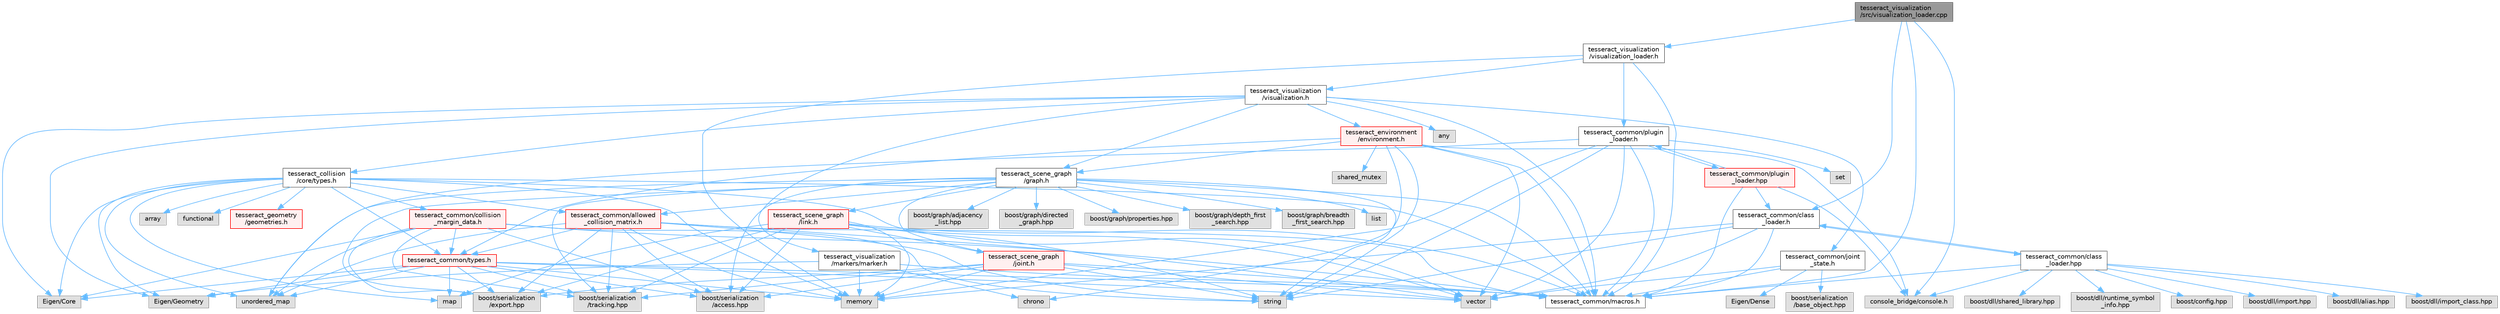 digraph "tesseract_visualization/src/visualization_loader.cpp"
{
 // LATEX_PDF_SIZE
  bgcolor="transparent";
  edge [fontname=Helvetica,fontsize=10,labelfontname=Helvetica,labelfontsize=10];
  node [fontname=Helvetica,fontsize=10,shape=box,height=0.2,width=0.4];
  Node1 [label="tesseract_visualization\l/src/visualization_loader.cpp",height=0.2,width=0.4,color="gray40", fillcolor="grey60", style="filled", fontcolor="black",tooltip=" "];
  Node1 -> Node2 [color="steelblue1",style="solid"];
  Node2 [label="tesseract_common/macros.h",height=0.2,width=0.4,color="grey40", fillcolor="white", style="filled",URL="$de/d3c/macros_8h.html",tooltip="Common Tesseract Macros."];
  Node1 -> Node3 [color="steelblue1",style="solid"];
  Node3 [label="console_bridge/console.h",height=0.2,width=0.4,color="grey60", fillcolor="#E0E0E0", style="filled",tooltip=" "];
  Node1 -> Node4 [color="steelblue1",style="solid"];
  Node4 [label="tesseract_visualization\l/visualization_loader.h",height=0.2,width=0.4,color="grey40", fillcolor="white", style="filled",URL="$da/d93/visualization__loader_8h.html",tooltip="Visualization Loader."];
  Node4 -> Node2 [color="steelblue1",style="solid"];
  Node4 -> Node5 [color="steelblue1",style="solid"];
  Node5 [label="memory",height=0.2,width=0.4,color="grey60", fillcolor="#E0E0E0", style="filled",tooltip=" "];
  Node4 -> Node6 [color="steelblue1",style="solid"];
  Node6 [label="tesseract_visualization\l/visualization.h",height=0.2,width=0.4,color="grey40", fillcolor="white", style="filled",URL="$d2/d02/visualization_8h.html",tooltip="Visualization Class."];
  Node6 -> Node2 [color="steelblue1",style="solid"];
  Node6 -> Node7 [color="steelblue1",style="solid"];
  Node7 [label="Eigen/Core",height=0.2,width=0.4,color="grey60", fillcolor="#E0E0E0", style="filled",tooltip=" "];
  Node6 -> Node8 [color="steelblue1",style="solid"];
  Node8 [label="Eigen/Geometry",height=0.2,width=0.4,color="grey60", fillcolor="#E0E0E0", style="filled",tooltip=" "];
  Node6 -> Node9 [color="steelblue1",style="solid"];
  Node9 [label="any",height=0.2,width=0.4,color="grey60", fillcolor="#E0E0E0", style="filled",tooltip=" "];
  Node6 -> Node10 [color="steelblue1",style="solid"];
  Node10 [label="tesseract_common/joint\l_state.h",height=0.2,width=0.4,color="grey40", fillcolor="white", style="filled",URL="$d4/dc4/joint__state_8h.html",tooltip="Tesseract Joint State."];
  Node10 -> Node2 [color="steelblue1",style="solid"];
  Node10 -> Node11 [color="steelblue1",style="solid"];
  Node11 [label="Eigen/Dense",height=0.2,width=0.4,color="grey60", fillcolor="#E0E0E0", style="filled",tooltip=" "];
  Node10 -> Node12 [color="steelblue1",style="solid"];
  Node12 [label="vector",height=0.2,width=0.4,color="grey60", fillcolor="#E0E0E0", style="filled",tooltip=" "];
  Node10 -> Node13 [color="steelblue1",style="solid"];
  Node13 [label="boost/serialization\l/base_object.hpp",height=0.2,width=0.4,color="grey60", fillcolor="#E0E0E0", style="filled",tooltip=" "];
  Node6 -> Node14 [color="steelblue1",style="solid"];
  Node14 [label="tesseract_collision\l/core/types.h",height=0.2,width=0.4,color="grey40", fillcolor="white", style="filled",URL="$d3/db3/tesseract__collision_2core_2include_2tesseract__collision_2core_2types_8h.html",tooltip="Tesseracts Collision Common Types."];
  Node14 -> Node2 [color="steelblue1",style="solid"];
  Node14 -> Node7 [color="steelblue1",style="solid"];
  Node14 -> Node8 [color="steelblue1",style="solid"];
  Node14 -> Node12 [color="steelblue1",style="solid"];
  Node14 -> Node5 [color="steelblue1",style="solid"];
  Node14 -> Node15 [color="steelblue1",style="solid"];
  Node15 [label="map",height=0.2,width=0.4,color="grey60", fillcolor="#E0E0E0", style="filled",tooltip=" "];
  Node14 -> Node16 [color="steelblue1",style="solid"];
  Node16 [label="array",height=0.2,width=0.4,color="grey60", fillcolor="#E0E0E0", style="filled",tooltip=" "];
  Node14 -> Node17 [color="steelblue1",style="solid"];
  Node17 [label="unordered_map",height=0.2,width=0.4,color="grey60", fillcolor="#E0E0E0", style="filled",tooltip=" "];
  Node14 -> Node18 [color="steelblue1",style="solid"];
  Node18 [label="functional",height=0.2,width=0.4,color="grey60", fillcolor="#E0E0E0", style="filled",tooltip=" "];
  Node14 -> Node19 [color="steelblue1",style="solid"];
  Node19 [label="tesseract_geometry\l/geometries.h",height=0.2,width=0.4,color="red", fillcolor="#FFF0F0", style="filled",URL="$d4/ddb/geometries_8h.html",tooltip="Tesseract Geometries."];
  Node14 -> Node31 [color="steelblue1",style="solid"];
  Node31 [label="tesseract_common/types.h",height=0.2,width=0.4,color="red", fillcolor="#FFF0F0", style="filled",URL="$dd/ddb/tesseract__common_2include_2tesseract__common_2types_8h.html",tooltip="Common Tesseract Types."];
  Node31 -> Node2 [color="steelblue1",style="solid"];
  Node31 -> Node21 [color="steelblue1",style="solid"];
  Node21 [label="boost/serialization\l/access.hpp",height=0.2,width=0.4,color="grey60", fillcolor="#E0E0E0", style="filled",tooltip=" "];
  Node31 -> Node7 [color="steelblue1",style="solid"];
  Node31 -> Node8 [color="steelblue1",style="solid"];
  Node31 -> Node12 [color="steelblue1",style="solid"];
  Node31 -> Node5 [color="steelblue1",style="solid"];
  Node31 -> Node15 [color="steelblue1",style="solid"];
  Node31 -> Node17 [color="steelblue1",style="solid"];
  Node31 -> Node22 [color="steelblue1",style="solid"];
  Node22 [label="boost/serialization\l/export.hpp",height=0.2,width=0.4,color="grey60", fillcolor="#E0E0E0", style="filled",tooltip=" "];
  Node31 -> Node25 [color="steelblue1",style="solid"];
  Node25 [label="boost/serialization\l/tracking.hpp",height=0.2,width=0.4,color="grey60", fillcolor="#E0E0E0", style="filled",tooltip=" "];
  Node14 -> Node52 [color="steelblue1",style="solid"];
  Node52 [label="tesseract_common/collision\l_margin_data.h",height=0.2,width=0.4,color="red", fillcolor="#FFF0F0", style="filled",URL="$d4/da8/collision__margin__data_8h.html",tooltip="This is used to store collision margin information."];
  Node52 -> Node2 [color="steelblue1",style="solid"];
  Node52 -> Node21 [color="steelblue1",style="solid"];
  Node52 -> Node7 [color="steelblue1",style="solid"];
  Node52 -> Node24 [color="steelblue1",style="solid"];
  Node24 [label="string",height=0.2,width=0.4,color="grey60", fillcolor="#E0E0E0", style="filled",tooltip=" "];
  Node52 -> Node17 [color="steelblue1",style="solid"];
  Node52 -> Node31 [color="steelblue1",style="solid"];
  Node52 -> Node22 [color="steelblue1",style="solid"];
  Node52 -> Node25 [color="steelblue1",style="solid"];
  Node14 -> Node59 [color="steelblue1",style="solid"];
  Node59 [label="tesseract_common/allowed\l_collision_matrix.h",height=0.2,width=0.4,color="red", fillcolor="#FFF0F0", style="filled",URL="$d2/d01/allowed__collision__matrix_8h.html",tooltip=" "];
  Node59 -> Node2 [color="steelblue1",style="solid"];
  Node59 -> Node21 [color="steelblue1",style="solid"];
  Node59 -> Node24 [color="steelblue1",style="solid"];
  Node59 -> Node12 [color="steelblue1",style="solid"];
  Node59 -> Node5 [color="steelblue1",style="solid"];
  Node59 -> Node17 [color="steelblue1",style="solid"];
  Node59 -> Node31 [color="steelblue1",style="solid"];
  Node59 -> Node22 [color="steelblue1",style="solid"];
  Node59 -> Node25 [color="steelblue1",style="solid"];
  Node6 -> Node61 [color="steelblue1",style="solid"];
  Node61 [label="tesseract_scene_graph\l/graph.h",height=0.2,width=0.4,color="grey40", fillcolor="white", style="filled",URL="$d6/df3/graph_8h.html",tooltip="A basic scene graph using boost."];
  Node61 -> Node2 [color="steelblue1",style="solid"];
  Node61 -> Node62 [color="steelblue1",style="solid"];
  Node62 [label="boost/graph/adjacency\l_list.hpp",height=0.2,width=0.4,color="grey60", fillcolor="#E0E0E0", style="filled",tooltip=" "];
  Node61 -> Node63 [color="steelblue1",style="solid"];
  Node63 [label="boost/graph/directed\l_graph.hpp",height=0.2,width=0.4,color="grey60", fillcolor="#E0E0E0", style="filled",tooltip=" "];
  Node61 -> Node64 [color="steelblue1",style="solid"];
  Node64 [label="boost/graph/properties.hpp",height=0.2,width=0.4,color="grey60", fillcolor="#E0E0E0", style="filled",tooltip=" "];
  Node61 -> Node65 [color="steelblue1",style="solid"];
  Node65 [label="boost/graph/depth_first\l_search.hpp",height=0.2,width=0.4,color="grey60", fillcolor="#E0E0E0", style="filled",tooltip=" "];
  Node61 -> Node66 [color="steelblue1",style="solid"];
  Node66 [label="boost/graph/breadth\l_first_search.hpp",height=0.2,width=0.4,color="grey60", fillcolor="#E0E0E0", style="filled",tooltip=" "];
  Node61 -> Node21 [color="steelblue1",style="solid"];
  Node61 -> Node24 [color="steelblue1",style="solid"];
  Node61 -> Node67 [color="steelblue1",style="solid"];
  Node67 [label="list",height=0.2,width=0.4,color="grey60", fillcolor="#E0E0E0", style="filled",tooltip=" "];
  Node61 -> Node17 [color="steelblue1",style="solid"];
  Node61 -> Node68 [color="steelblue1",style="solid"];
  Node68 [label="tesseract_scene_graph\l/link.h",height=0.2,width=0.4,color="red", fillcolor="#FFF0F0", style="filled",URL="$d2/d5c/tesseract__scene__graph_2include_2tesseract__scene__graph_2link_8h.html",tooltip=" "];
  Node68 -> Node2 [color="steelblue1",style="solid"];
  Node68 -> Node21 [color="steelblue1",style="solid"];
  Node68 -> Node24 [color="steelblue1",style="solid"];
  Node68 -> Node12 [color="steelblue1",style="solid"];
  Node68 -> Node15 [color="steelblue1",style="solid"];
  Node68 -> Node5 [color="steelblue1",style="solid"];
  Node68 -> Node69 [color="steelblue1",style="solid"];
  Node69 [label="tesseract_scene_graph\l/joint.h",height=0.2,width=0.4,color="red", fillcolor="#FFF0F0", style="filled",URL="$d4/d6d/tesseract__scene__graph_2include_2tesseract__scene__graph_2joint_8h.html",tooltip=" "];
  Node69 -> Node2 [color="steelblue1",style="solid"];
  Node69 -> Node21 [color="steelblue1",style="solid"];
  Node69 -> Node24 [color="steelblue1",style="solid"];
  Node69 -> Node12 [color="steelblue1",style="solid"];
  Node69 -> Node5 [color="steelblue1",style="solid"];
  Node69 -> Node22 [color="steelblue1",style="solid"];
  Node69 -> Node25 [color="steelblue1",style="solid"];
  Node68 -> Node22 [color="steelblue1",style="solid"];
  Node68 -> Node25 [color="steelblue1",style="solid"];
  Node61 -> Node69 [color="steelblue1",style="solid"];
  Node61 -> Node59 [color="steelblue1",style="solid"];
  Node61 -> Node22 [color="steelblue1",style="solid"];
  Node61 -> Node25 [color="steelblue1",style="solid"];
  Node6 -> Node70 [color="steelblue1",style="solid"];
  Node70 [label="tesseract_environment\l/environment.h",height=0.2,width=0.4,color="red", fillcolor="#FFF0F0", style="filled",URL="$de/d26/environment_8h.html",tooltip=" "];
  Node70 -> Node2 [color="steelblue1",style="solid"];
  Node70 -> Node12 [color="steelblue1",style="solid"];
  Node70 -> Node24 [color="steelblue1",style="solid"];
  Node70 -> Node71 [color="steelblue1",style="solid"];
  Node71 [label="shared_mutex",height=0.2,width=0.4,color="grey60", fillcolor="#E0E0E0", style="filled",tooltip=" "];
  Node70 -> Node72 [color="steelblue1",style="solid"];
  Node72 [label="chrono",height=0.2,width=0.4,color="grey60", fillcolor="#E0E0E0", style="filled",tooltip=" "];
  Node70 -> Node3 [color="steelblue1",style="solid"];
  Node70 -> Node61 [color="steelblue1",style="solid"];
  Node70 -> Node31 [color="steelblue1",style="solid"];
  Node6 -> Node135 [color="steelblue1",style="solid"];
  Node135 [label="tesseract_visualization\l/markers/marker.h",height=0.2,width=0.4,color="grey40", fillcolor="white", style="filled",URL="$d6/d58/marker_8h.html",tooltip=" "];
  Node135 -> Node2 [color="steelblue1",style="solid"];
  Node135 -> Node72 [color="steelblue1",style="solid"];
  Node135 -> Node5 [color="steelblue1",style="solid"];
  Node135 -> Node8 [color="steelblue1",style="solid"];
  Node4 -> Node104 [color="steelblue1",style="solid"];
  Node104 [label="tesseract_common/plugin\l_loader.h",height=0.2,width=0.4,color="grey40", fillcolor="white", style="filled",URL="$de/db6/plugin__loader_8h.html",tooltip="Plugin Loader to be used throughout Tesseract for loading plugins."];
  Node104 -> Node2 [color="steelblue1",style="solid"];
  Node104 -> Node105 [color="steelblue1",style="solid"];
  Node105 [label="set",height=0.2,width=0.4,color="grey60", fillcolor="#E0E0E0", style="filled",tooltip=" "];
  Node104 -> Node17 [color="steelblue1",style="solid"];
  Node104 -> Node24 [color="steelblue1",style="solid"];
  Node104 -> Node5 [color="steelblue1",style="solid"];
  Node104 -> Node12 [color="steelblue1",style="solid"];
  Node104 -> Node106 [color="steelblue1",style="solid"];
  Node106 [label="tesseract_common/plugin\l_loader.hpp",height=0.2,width=0.4,color="red", fillcolor="#FFF0F0", style="filled",URL="$d1/d2f/plugin__loader_8hpp.html",tooltip="Plugin Loader to be used throughout Tesseract for loading plugins."];
  Node106 -> Node2 [color="steelblue1",style="solid"];
  Node106 -> Node3 [color="steelblue1",style="solid"];
  Node106 -> Node104 [color="steelblue1",style="solid"];
  Node106 -> Node109 [color="steelblue1",style="solid"];
  Node109 [label="tesseract_common/class\l_loader.h",height=0.2,width=0.4,color="grey40", fillcolor="white", style="filled",URL="$dd/d9f/class__loader_8h.html",tooltip="Class Loader to be used throughout Tesseract for loading plugins."];
  Node109 -> Node2 [color="steelblue1",style="solid"];
  Node109 -> Node5 [color="steelblue1",style="solid"];
  Node109 -> Node24 [color="steelblue1",style="solid"];
  Node109 -> Node12 [color="steelblue1",style="solid"];
  Node109 -> Node110 [color="steelblue1",style="solid"];
  Node110 [label="tesseract_common/class\l_loader.hpp",height=0.2,width=0.4,color="grey40", fillcolor="white", style="filled",URL="$d5/dac/class__loader_8hpp.html",tooltip="Class Loader to be used throughout Tesseract for loading plugins."];
  Node110 -> Node2 [color="steelblue1",style="solid"];
  Node110 -> Node111 [color="steelblue1",style="solid"];
  Node111 [label="boost/config.hpp",height=0.2,width=0.4,color="grey60", fillcolor="#E0E0E0", style="filled",tooltip=" "];
  Node110 -> Node112 [color="steelblue1",style="solid"];
  Node112 [label="boost/dll/import.hpp",height=0.2,width=0.4,color="grey60", fillcolor="#E0E0E0", style="filled",tooltip=" "];
  Node110 -> Node113 [color="steelblue1",style="solid"];
  Node113 [label="boost/dll/alias.hpp",height=0.2,width=0.4,color="grey60", fillcolor="#E0E0E0", style="filled",tooltip=" "];
  Node110 -> Node114 [color="steelblue1",style="solid"];
  Node114 [label="boost/dll/import_class.hpp",height=0.2,width=0.4,color="grey60", fillcolor="#E0E0E0", style="filled",tooltip=" "];
  Node110 -> Node115 [color="steelblue1",style="solid"];
  Node115 [label="boost/dll/shared_library.hpp",height=0.2,width=0.4,color="grey60", fillcolor="#E0E0E0", style="filled",tooltip=" "];
  Node110 -> Node116 [color="steelblue1",style="solid"];
  Node116 [label="boost/dll/runtime_symbol\l_info.hpp",height=0.2,width=0.4,color="grey60", fillcolor="#E0E0E0", style="filled",tooltip=" "];
  Node110 -> Node3 [color="steelblue1",style="solid"];
  Node110 -> Node109 [color="steelblue1",style="solid"];
  Node1 -> Node109 [color="steelblue1",style="solid"];
}

